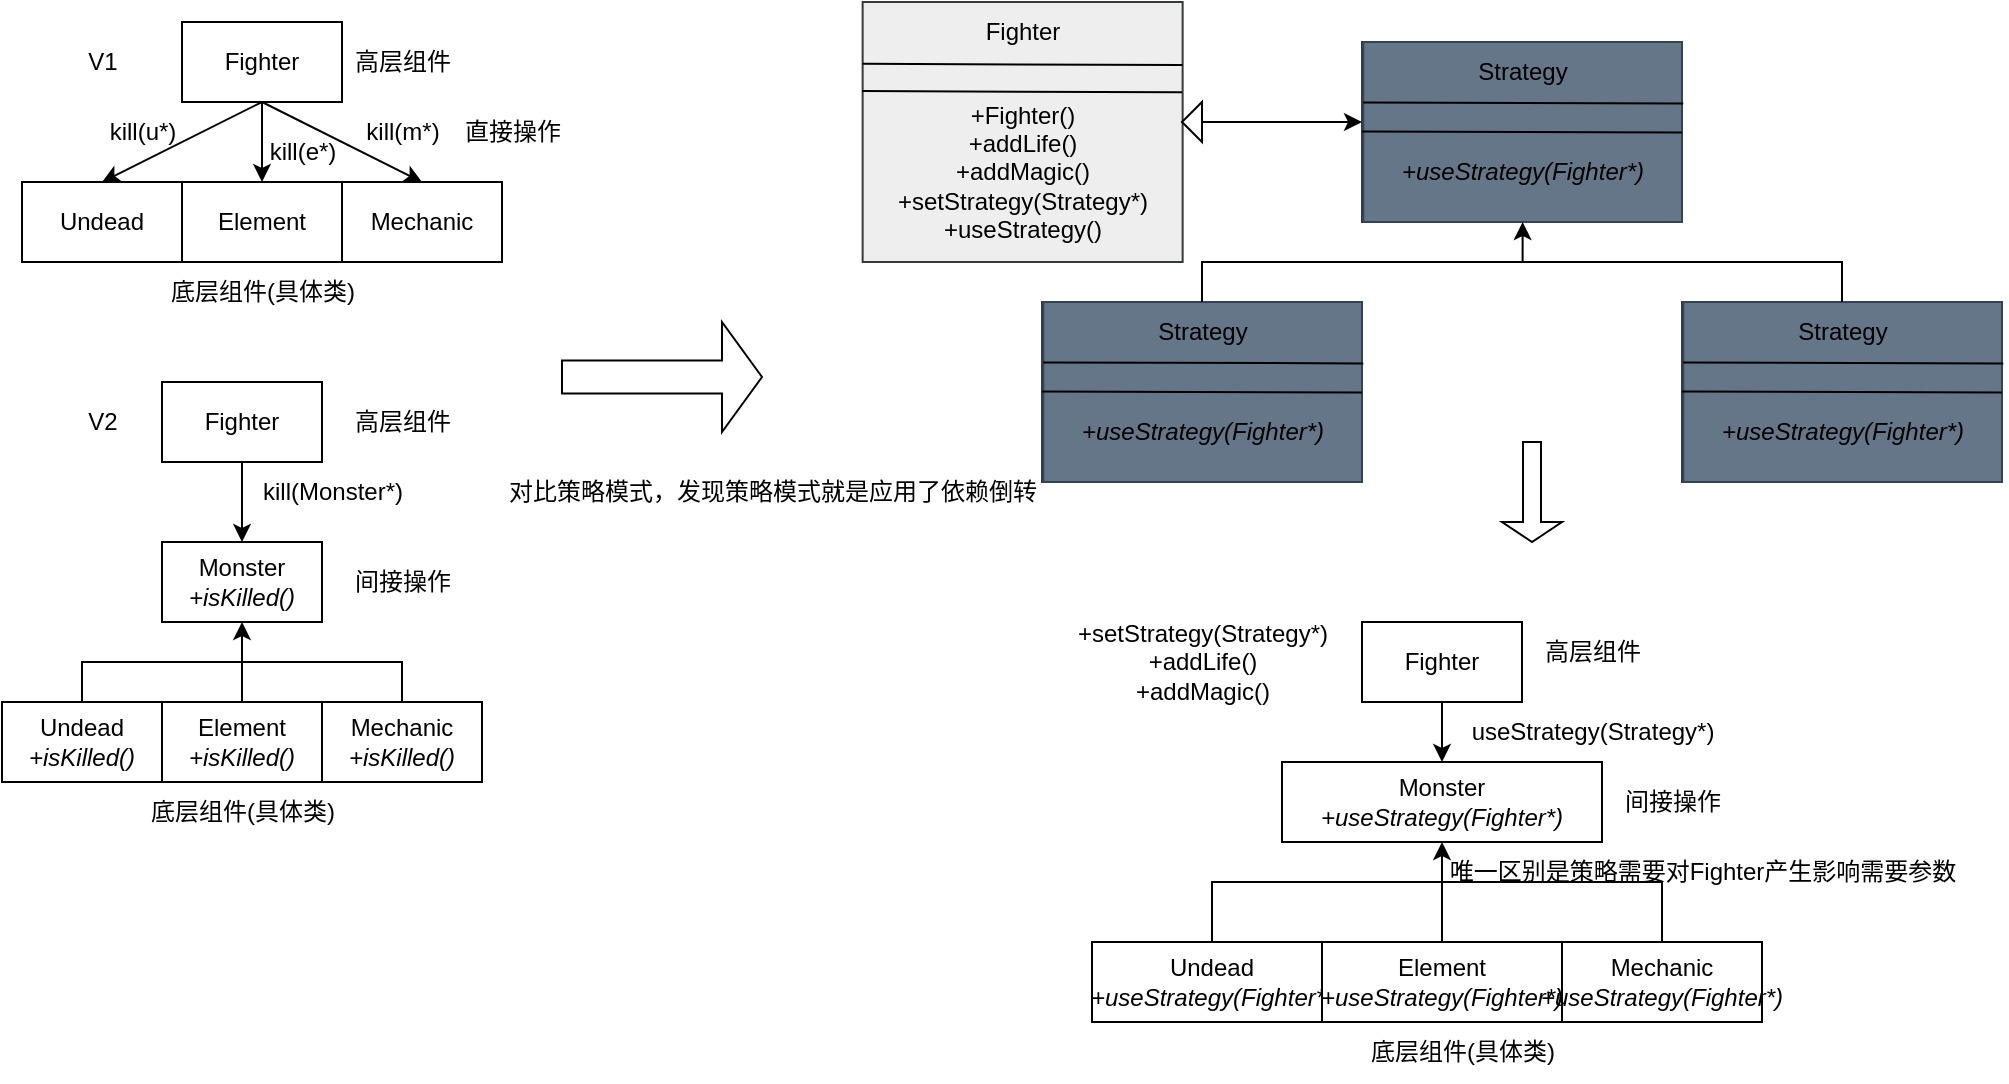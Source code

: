 <mxfile>
    <diagram id="Aw0Czm4y0e_7j45PtQoB" name="第 1 页">
        <mxGraphModel dx="1547" dy="735" grid="1" gridSize="10" guides="1" tooltips="1" connect="1" arrows="1" fold="1" page="1" pageScale="1" pageWidth="1169" pageHeight="827" math="0" shadow="0">
            <root>
                <mxCell id="0"/>
                <mxCell id="1" parent="0"/>
                <mxCell id="19" value="" style="group" vertex="1" connectable="0" parent="1">
                    <mxGeometry x="50" y="20" width="280" height="150" as="geometry"/>
                </mxCell>
                <mxCell id="4" value="Fighter" style="whiteSpace=wrap;html=1;" vertex="1" parent="19">
                    <mxGeometry x="80" width="80" height="40" as="geometry"/>
                </mxCell>
                <mxCell id="5" value="Undead" style="whiteSpace=wrap;html=1;" vertex="1" parent="19">
                    <mxGeometry y="80" width="80" height="40" as="geometry"/>
                </mxCell>
                <mxCell id="10" style="edgeStyle=none;html=1;exitX=0.5;exitY=1;exitDx=0;exitDy=0;entryX=0.5;entryY=0;entryDx=0;entryDy=0;" edge="1" parent="19" source="4" target="5">
                    <mxGeometry relative="1" as="geometry"/>
                </mxCell>
                <mxCell id="6" value="Element" style="whiteSpace=wrap;html=1;" vertex="1" parent="19">
                    <mxGeometry x="80" y="80" width="80" height="40" as="geometry"/>
                </mxCell>
                <mxCell id="9" style="edgeStyle=none;html=1;exitX=0.5;exitY=1;exitDx=0;exitDy=0;entryX=0.5;entryY=0;entryDx=0;entryDy=0;" edge="1" parent="19" source="4" target="6">
                    <mxGeometry relative="1" as="geometry"/>
                </mxCell>
                <mxCell id="7" value="Mechanic" style="whiteSpace=wrap;html=1;" vertex="1" parent="19">
                    <mxGeometry x="160" y="80" width="80" height="40" as="geometry"/>
                </mxCell>
                <mxCell id="11" style="edgeStyle=none;html=1;exitX=0.5;exitY=1;exitDx=0;exitDy=0;entryX=0.5;entryY=0;entryDx=0;entryDy=0;" edge="1" parent="19" source="4" target="7">
                    <mxGeometry relative="1" as="geometry"/>
                </mxCell>
                <mxCell id="8" value="V1" style="text;html=1;align=center;verticalAlign=middle;resizable=0;points=[];autosize=1;strokeColor=none;fillColor=none;" vertex="1" parent="19">
                    <mxGeometry x="20" y="5" width="40" height="30" as="geometry"/>
                </mxCell>
                <mxCell id="12" value="kill(m*)" style="text;html=1;align=center;verticalAlign=middle;resizable=0;points=[];autosize=1;strokeColor=none;fillColor=none;" vertex="1" parent="19">
                    <mxGeometry x="160" y="40" width="60" height="30" as="geometry"/>
                </mxCell>
                <mxCell id="14" value="kill(u*)" style="text;html=1;align=center;verticalAlign=middle;resizable=0;points=[];autosize=1;strokeColor=none;fillColor=none;" vertex="1" parent="19">
                    <mxGeometry x="30" y="40" width="60" height="30" as="geometry"/>
                </mxCell>
                <mxCell id="15" value="kill(e*)" style="text;html=1;align=center;verticalAlign=middle;resizable=0;points=[];autosize=1;strokeColor=none;fillColor=none;" vertex="1" parent="19">
                    <mxGeometry x="110" y="50" width="60" height="30" as="geometry"/>
                </mxCell>
                <mxCell id="16" value="底层组件(具体类)" style="text;html=1;align=center;verticalAlign=middle;resizable=0;points=[];autosize=1;strokeColor=none;fillColor=none;" vertex="1" parent="19">
                    <mxGeometry x="60" y="120" width="120" height="30" as="geometry"/>
                </mxCell>
                <mxCell id="17" value="高层组件" style="text;html=1;align=center;verticalAlign=middle;resizable=0;points=[];autosize=1;strokeColor=none;fillColor=none;" vertex="1" parent="19">
                    <mxGeometry x="155" y="5" width="70" height="30" as="geometry"/>
                </mxCell>
                <mxCell id="18" value="直接操作" style="text;html=1;align=center;verticalAlign=middle;resizable=0;points=[];autosize=1;strokeColor=none;fillColor=none;" vertex="1" parent="19">
                    <mxGeometry x="210" y="40" width="70" height="30" as="geometry"/>
                </mxCell>
                <mxCell id="42" value="" style="group" vertex="1" connectable="0" parent="1">
                    <mxGeometry x="40" y="200" width="240" height="230" as="geometry"/>
                </mxCell>
                <mxCell id="21" value="Fighter" style="whiteSpace=wrap;html=1;" vertex="1" parent="42">
                    <mxGeometry x="80" width="80" height="40" as="geometry"/>
                </mxCell>
                <mxCell id="22" value="Undead&lt;br&gt;&lt;i style=&quot;border-color: var(--border-color);&quot;&gt;+isKilled()&lt;/i&gt;" style="whiteSpace=wrap;html=1;" vertex="1" parent="42">
                    <mxGeometry y="160" width="80" height="40" as="geometry"/>
                </mxCell>
                <mxCell id="24" value="Element&lt;br&gt;&lt;i style=&quot;border-color: var(--border-color);&quot;&gt;+isKilled()&lt;/i&gt;" style="whiteSpace=wrap;html=1;" vertex="1" parent="42">
                    <mxGeometry x="80" y="160" width="80" height="40" as="geometry"/>
                </mxCell>
                <mxCell id="26" value="Mechanic&lt;br&gt;&lt;i style=&quot;border-color: var(--border-color);&quot;&gt;+isKilled()&lt;/i&gt;" style="whiteSpace=wrap;html=1;" vertex="1" parent="42">
                    <mxGeometry x="160" y="160" width="80" height="40" as="geometry"/>
                </mxCell>
                <mxCell id="39" style="edgeStyle=orthogonalEdgeStyle;html=1;exitX=0.5;exitY=0;exitDx=0;exitDy=0;entryX=0.5;entryY=0;entryDx=0;entryDy=0;rounded=0;endArrow=none;endFill=0;" edge="1" parent="42" source="22" target="26">
                    <mxGeometry relative="1" as="geometry">
                        <mxPoint x="160" y="130" as="targetPoint"/>
                        <Array as="points">
                            <mxPoint x="40" y="140"/>
                            <mxPoint x="200" y="140"/>
                        </Array>
                    </mxGeometry>
                </mxCell>
                <mxCell id="28" value="V2" style="text;html=1;align=center;verticalAlign=middle;resizable=0;points=[];autosize=1;strokeColor=none;fillColor=none;" vertex="1" parent="42">
                    <mxGeometry x="30" y="5" width="40" height="30" as="geometry"/>
                </mxCell>
                <mxCell id="32" value="底层组件(具体类)" style="text;html=1;align=center;verticalAlign=middle;resizable=0;points=[];autosize=1;strokeColor=none;fillColor=none;" vertex="1" parent="42">
                    <mxGeometry x="60" y="200" width="120" height="30" as="geometry"/>
                </mxCell>
                <mxCell id="33" value="高层组件" style="text;html=1;align=center;verticalAlign=middle;resizable=0;points=[];autosize=1;strokeColor=none;fillColor=none;" vertex="1" parent="42">
                    <mxGeometry x="165" y="5" width="70" height="30" as="geometry"/>
                </mxCell>
                <mxCell id="34" value="间接操作" style="text;html=1;align=center;verticalAlign=middle;resizable=0;points=[];autosize=1;strokeColor=none;fillColor=none;" vertex="1" parent="42">
                    <mxGeometry x="165" y="85" width="70" height="30" as="geometry"/>
                </mxCell>
                <mxCell id="37" value="Monster&lt;br&gt;&lt;i&gt;+isKilled()&lt;/i&gt;" style="whiteSpace=wrap;html=1;" vertex="1" parent="42">
                    <mxGeometry x="80" y="80" width="80" height="40" as="geometry"/>
                </mxCell>
                <mxCell id="40" style="edgeStyle=orthogonalEdgeStyle;rounded=0;html=1;exitX=0.5;exitY=1;exitDx=0;exitDy=0;entryX=0.5;entryY=0;entryDx=0;entryDy=0;endArrow=classic;endFill=1;" edge="1" parent="42" source="21" target="37">
                    <mxGeometry relative="1" as="geometry"/>
                </mxCell>
                <mxCell id="38" style="edgeStyle=none;html=1;entryX=0.5;entryY=1;entryDx=0;entryDy=0;" edge="1" parent="42" source="24" target="37">
                    <mxGeometry relative="1" as="geometry"/>
                </mxCell>
                <mxCell id="41" value="kill(Monster*)" style="text;html=1;align=center;verticalAlign=middle;resizable=0;points=[];autosize=1;strokeColor=none;fillColor=none;" vertex="1" parent="42">
                    <mxGeometry x="120" y="40" width="90" height="30" as="geometry"/>
                </mxCell>
                <mxCell id="46" value="对比策略模式，发现策略模式就是应用了依赖倒转" style="text;html=1;align=center;verticalAlign=middle;resizable=0;points=[];autosize=1;strokeColor=none;fillColor=none;" vertex="1" parent="1">
                    <mxGeometry x="280" y="240" width="290" height="30" as="geometry"/>
                </mxCell>
                <mxCell id="48" value="" style="shape=singleArrow;whiteSpace=wrap;html=1;" vertex="1" parent="1">
                    <mxGeometry x="320" y="170" width="100" height="55" as="geometry"/>
                </mxCell>
                <mxCell id="49" value="" style="group" vertex="1" connectable="0" parent="1">
                    <mxGeometry x="470" y="10" width="570" height="530" as="geometry"/>
                </mxCell>
                <mxCell id="50" value="" style="group" vertex="1" connectable="0" parent="49">
                    <mxGeometry x="250" y="20" width="160" height="90" as="geometry"/>
                </mxCell>
                <mxCell id="51" value="" style="group;fillColor=#eeeeee;strokeColor=#36393d;container=0;" vertex="1" connectable="0" parent="50">
                    <mxGeometry width="160" height="90" as="geometry"/>
                </mxCell>
                <mxCell id="52" value="" style="whiteSpace=wrap;html=1;fillColor=#647687;strokeColor=#314354;fontColor=#ffffff;" vertex="1" parent="50">
                    <mxGeometry x="0.637" width="159.363" height="90" as="geometry"/>
                </mxCell>
                <mxCell id="53" value="" style="edgeStyle=none;orthogonalLoop=1;jettySize=auto;html=1;endArrow=none;endFill=0;entryX=1.004;entryY=0.341;entryDx=0;entryDy=0;entryPerimeter=0;rounded=0;" edge="1" parent="50" target="52">
                    <mxGeometry width="100" relative="1" as="geometry">
                        <mxPoint x="0.637" y="30.23" as="sourcePoint"/>
                        <mxPoint x="128" y="30" as="targetPoint"/>
                        <Array as="points"/>
                    </mxGeometry>
                </mxCell>
                <mxCell id="54" value="" style="edgeStyle=none;orthogonalLoop=1;jettySize=auto;html=1;endArrow=none;endFill=0;entryX=1.004;entryY=0.341;entryDx=0;entryDy=0;entryPerimeter=0;rounded=0;" edge="1" parent="50">
                    <mxGeometry width="100" relative="1" as="geometry">
                        <mxPoint y="44.77" as="sourcePoint"/>
                        <mxPoint x="160" y="45.23" as="targetPoint"/>
                        <Array as="points"/>
                    </mxGeometry>
                </mxCell>
                <mxCell id="55" value="Strategy" style="text;html=1;align=center;verticalAlign=middle;resizable=0;points=[];autosize=1;strokeColor=none;fillColor=none;" vertex="1" parent="50">
                    <mxGeometry x="45" width="70" height="30" as="geometry"/>
                </mxCell>
                <mxCell id="56" value="&lt;i&gt;+useStrategy(Fighter*)&lt;/i&gt;" style="text;html=1;align=center;verticalAlign=middle;resizable=0;points=[];autosize=1;strokeColor=none;fillColor=none;" vertex="1" parent="50">
                    <mxGeometry x="10" y="50" width="140" height="30" as="geometry"/>
                </mxCell>
                <mxCell id="57" value="" style="group" vertex="1" connectable="0" parent="49">
                    <mxGeometry x="90" y="150" width="160" height="90" as="geometry"/>
                </mxCell>
                <mxCell id="58" value="" style="group;fillColor=#eeeeee;strokeColor=#36393d;container=0;" vertex="1" connectable="0" parent="57">
                    <mxGeometry width="160" height="90" as="geometry"/>
                </mxCell>
                <mxCell id="59" value="" style="whiteSpace=wrap;html=1;fillColor=#647687;strokeColor=#314354;fontColor=#ffffff;" vertex="1" parent="57">
                    <mxGeometry x="0.637" width="159.363" height="90" as="geometry"/>
                </mxCell>
                <mxCell id="60" value="" style="edgeStyle=none;orthogonalLoop=1;jettySize=auto;html=1;endArrow=none;endFill=0;entryX=1.004;entryY=0.341;entryDx=0;entryDy=0;entryPerimeter=0;rounded=0;" edge="1" parent="57" target="59">
                    <mxGeometry width="100" relative="1" as="geometry">
                        <mxPoint x="0.637" y="30.23" as="sourcePoint"/>
                        <mxPoint x="128" y="30" as="targetPoint"/>
                        <Array as="points"/>
                    </mxGeometry>
                </mxCell>
                <mxCell id="61" value="" style="edgeStyle=none;orthogonalLoop=1;jettySize=auto;html=1;endArrow=none;endFill=0;entryX=1.004;entryY=0.341;entryDx=0;entryDy=0;entryPerimeter=0;rounded=0;" edge="1" parent="57">
                    <mxGeometry width="100" relative="1" as="geometry">
                        <mxPoint y="44.77" as="sourcePoint"/>
                        <mxPoint x="160" y="45.23" as="targetPoint"/>
                        <Array as="points"/>
                    </mxGeometry>
                </mxCell>
                <mxCell id="62" value="Strategy" style="text;html=1;align=center;verticalAlign=middle;resizable=0;points=[];autosize=1;strokeColor=none;fillColor=none;" vertex="1" parent="57">
                    <mxGeometry x="45" width="70" height="30" as="geometry"/>
                </mxCell>
                <mxCell id="63" value="&lt;i&gt;+useStrategy(Fighter*)&lt;/i&gt;" style="text;html=1;align=center;verticalAlign=middle;resizable=0;points=[];autosize=1;strokeColor=none;fillColor=none;" vertex="1" parent="57">
                    <mxGeometry x="10" y="50" width="140" height="30" as="geometry"/>
                </mxCell>
                <mxCell id="64" value="" style="group" vertex="1" connectable="0" parent="49">
                    <mxGeometry x="410" y="150" width="160" height="90" as="geometry"/>
                </mxCell>
                <mxCell id="65" value="" style="group;fillColor=#eeeeee;strokeColor=#36393d;container=0;" vertex="1" connectable="0" parent="64">
                    <mxGeometry width="160" height="90" as="geometry"/>
                </mxCell>
                <mxCell id="66" value="" style="whiteSpace=wrap;html=1;fillColor=#647687;strokeColor=#314354;fontColor=#ffffff;" vertex="1" parent="64">
                    <mxGeometry x="0.637" width="159.363" height="90" as="geometry"/>
                </mxCell>
                <mxCell id="67" value="" style="edgeStyle=none;orthogonalLoop=1;jettySize=auto;html=1;endArrow=none;endFill=0;entryX=1.004;entryY=0.341;entryDx=0;entryDy=0;entryPerimeter=0;rounded=0;" edge="1" parent="64" target="66">
                    <mxGeometry width="100" relative="1" as="geometry">
                        <mxPoint x="0.637" y="30.23" as="sourcePoint"/>
                        <mxPoint x="128" y="30" as="targetPoint"/>
                        <Array as="points"/>
                    </mxGeometry>
                </mxCell>
                <mxCell id="68" value="" style="edgeStyle=none;orthogonalLoop=1;jettySize=auto;html=1;endArrow=none;endFill=0;entryX=1.004;entryY=0.341;entryDx=0;entryDy=0;entryPerimeter=0;rounded=0;" edge="1" parent="64">
                    <mxGeometry width="100" relative="1" as="geometry">
                        <mxPoint y="44.77" as="sourcePoint"/>
                        <mxPoint x="160" y="45.23" as="targetPoint"/>
                        <Array as="points"/>
                    </mxGeometry>
                </mxCell>
                <mxCell id="69" value="Strategy" style="text;html=1;align=center;verticalAlign=middle;resizable=0;points=[];autosize=1;strokeColor=none;fillColor=none;" vertex="1" parent="64">
                    <mxGeometry x="45" width="70" height="30" as="geometry"/>
                </mxCell>
                <mxCell id="70" value="&lt;i&gt;+useStrategy(Fighter*)&lt;/i&gt;" style="text;html=1;align=center;verticalAlign=middle;resizable=0;points=[];autosize=1;strokeColor=none;fillColor=none;" vertex="1" parent="64">
                    <mxGeometry x="10" y="50" width="140" height="30" as="geometry"/>
                </mxCell>
                <mxCell id="71" style="edgeStyle=orthogonalEdgeStyle;html=1;entryX=0.5;entryY=1;entryDx=0;entryDy=0;rounded=0;" edge="1" parent="49" source="62" target="52">
                    <mxGeometry relative="1" as="geometry">
                        <Array as="points">
                            <mxPoint x="170" y="130"/>
                            <mxPoint x="330" y="130"/>
                        </Array>
                    </mxGeometry>
                </mxCell>
                <mxCell id="72" style="edgeStyle=orthogonalEdgeStyle;rounded=0;html=1;endArrow=none;endFill=0;" edge="1" parent="49" source="69">
                    <mxGeometry relative="1" as="geometry">
                        <mxPoint x="330" y="130" as="targetPoint"/>
                        <Array as="points">
                            <mxPoint x="490" y="130"/>
                        </Array>
                    </mxGeometry>
                </mxCell>
                <mxCell id="73" value="" style="group" vertex="1" connectable="0" parent="49">
                    <mxGeometry width="160.32" height="130" as="geometry"/>
                </mxCell>
                <mxCell id="74" value="" style="group;fillColor=#eeeeee;strokeColor=#36393d;container=0;" vertex="1" connectable="0" parent="73">
                    <mxGeometry x="0.32" width="160" height="130" as="geometry"/>
                </mxCell>
                <mxCell id="75" value="" style="edgeStyle=none;orthogonalLoop=1;jettySize=auto;html=1;endArrow=none;endFill=0;entryX=1.004;entryY=0.341;entryDx=0;entryDy=0;entryPerimeter=0;rounded=0;" edge="1" parent="73">
                    <mxGeometry width="100" relative="1" as="geometry">
                        <mxPoint x="0.32" y="30.909" as="sourcePoint"/>
                        <mxPoint x="160.32" y="31.536" as="targetPoint"/>
                        <Array as="points"/>
                    </mxGeometry>
                </mxCell>
                <mxCell id="76" value="" style="edgeStyle=none;orthogonalLoop=1;jettySize=auto;html=1;endArrow=none;endFill=0;entryX=1.004;entryY=0.341;entryDx=0;entryDy=0;entryPerimeter=0;rounded=0;" edge="1" parent="73">
                    <mxGeometry width="100" relative="1" as="geometry">
                        <mxPoint y="44.545" as="sourcePoint"/>
                        <mxPoint x="160" y="45.173" as="targetPoint"/>
                        <Array as="points"/>
                    </mxGeometry>
                </mxCell>
                <mxCell id="77" value="Fighter" style="text;html=1;align=center;verticalAlign=middle;resizable=0;points=[];autosize=1;strokeColor=none;fillColor=none;" vertex="1" parent="73">
                    <mxGeometry x="50.16" width="60" height="30" as="geometry"/>
                </mxCell>
                <mxCell id="78" value="+Fighter()&lt;br&gt;+addLife()&lt;br&gt;+addMagic()&lt;br&gt;+setStrategy(Strategy*)&lt;br&gt;+useStrategy()" style="text;html=1;align=center;verticalAlign=middle;resizable=0;points=[];autosize=1;strokeColor=none;fillColor=none;" vertex="1" parent="73">
                    <mxGeometry x="5.16" y="39.998" width="150" height="90" as="geometry"/>
                </mxCell>
                <mxCell id="79" style="edgeStyle=none;html=1;exitX=0;exitY=0.5;exitDx=0;exitDy=0;rounded=0;strokeColor=default;endArrow=classic;endFill=1;" edge="1" parent="49" source="80">
                    <mxGeometry relative="1" as="geometry">
                        <mxPoint x="250" y="60" as="targetPoint"/>
                    </mxGeometry>
                </mxCell>
                <mxCell id="80" value="" style="triangle;whiteSpace=wrap;html=1;rotation=-180;" vertex="1" parent="49">
                    <mxGeometry x="160" y="50" width="10" height="20" as="geometry"/>
                </mxCell>
                <mxCell id="81" value="" style="shape=singleArrow;direction=south;whiteSpace=wrap;html=1;" vertex="1" parent="49">
                    <mxGeometry x="320" y="220" width="30" height="50" as="geometry"/>
                </mxCell>
                <mxCell id="83" value="Fighter" style="whiteSpace=wrap;html=1;" vertex="1" parent="49">
                    <mxGeometry x="250" y="310" width="80" height="40" as="geometry"/>
                </mxCell>
                <mxCell id="84" value="Undead&lt;br&gt;&lt;i style=&quot;border-color: var(--border-color);&quot;&gt;+useStrategy(Fighter*)&lt;/i&gt;" style="whiteSpace=wrap;html=1;" vertex="1" parent="49">
                    <mxGeometry x="115" y="470" width="120" height="40" as="geometry"/>
                </mxCell>
                <mxCell id="85" value="Element&lt;br&gt;&lt;i style=&quot;border-color: var(--border-color);&quot;&gt;+useStrategy(Fighter*)&lt;/i&gt;" style="whiteSpace=wrap;html=1;" vertex="1" parent="49">
                    <mxGeometry x="230" y="470" width="120" height="40" as="geometry"/>
                </mxCell>
                <mxCell id="86" value="Mechanic&lt;br&gt;&lt;i style=&quot;border-color: var(--border-color);&quot;&gt;+useStrategy(Fighter*)&lt;/i&gt;" style="whiteSpace=wrap;html=1;" vertex="1" parent="49">
                    <mxGeometry x="350" y="470" width="100" height="40" as="geometry"/>
                </mxCell>
                <mxCell id="87" style="edgeStyle=orthogonalEdgeStyle;html=1;exitX=0.5;exitY=0;exitDx=0;exitDy=0;entryX=0.5;entryY=0;entryDx=0;entryDy=0;rounded=0;endArrow=none;endFill=0;" edge="1" parent="49" source="84" target="86">
                    <mxGeometry relative="1" as="geometry">
                        <mxPoint x="360" y="430" as="targetPoint"/>
                        <Array as="points">
                            <mxPoint x="175" y="440"/>
                            <mxPoint x="400" y="440"/>
                        </Array>
                    </mxGeometry>
                </mxCell>
                <mxCell id="89" value="底层组件(具体类)" style="text;html=1;align=center;verticalAlign=middle;resizable=0;points=[];autosize=1;strokeColor=none;fillColor=none;" vertex="1" parent="49">
                    <mxGeometry x="240" y="510" width="120" height="30" as="geometry"/>
                </mxCell>
                <mxCell id="90" value="高层组件" style="text;html=1;align=center;verticalAlign=middle;resizable=0;points=[];autosize=1;strokeColor=none;fillColor=none;" vertex="1" parent="49">
                    <mxGeometry x="330" y="310" width="70" height="30" as="geometry"/>
                </mxCell>
                <mxCell id="91" value="间接操作" style="text;html=1;align=center;verticalAlign=middle;resizable=0;points=[];autosize=1;strokeColor=none;fillColor=none;" vertex="1" parent="49">
                    <mxGeometry x="370" y="385" width="70" height="30" as="geometry"/>
                </mxCell>
                <mxCell id="92" value="Monster&lt;br&gt;&lt;i&gt;+useStrategy(Fighter*)&lt;/i&gt;" style="whiteSpace=wrap;html=1;" vertex="1" parent="49">
                    <mxGeometry x="210" y="380" width="160" height="40" as="geometry"/>
                </mxCell>
                <mxCell id="93" style="edgeStyle=orthogonalEdgeStyle;rounded=0;html=1;exitX=0.5;exitY=1;exitDx=0;exitDy=0;entryX=0.5;entryY=0;entryDx=0;entryDy=0;endArrow=classic;endFill=1;" edge="1" parent="49" source="83" target="92">
                    <mxGeometry relative="1" as="geometry"/>
                </mxCell>
                <mxCell id="94" style="edgeStyle=none;html=1;entryX=0.5;entryY=1;entryDx=0;entryDy=0;" edge="1" parent="49" source="85" target="92">
                    <mxGeometry relative="1" as="geometry"/>
                </mxCell>
                <mxCell id="95" value="useStrategy(Strategy*)" style="text;html=1;align=center;verticalAlign=middle;resizable=0;points=[];autosize=1;strokeColor=none;fillColor=none;" vertex="1" parent="49">
                    <mxGeometry x="295" y="350" width="140" height="30" as="geometry"/>
                </mxCell>
                <mxCell id="97" value="唯一区别是策略需要对Fighter产生影响需要参数" style="text;html=1;align=center;verticalAlign=middle;resizable=0;points=[];autosize=1;strokeColor=none;fillColor=none;" vertex="1" parent="49">
                    <mxGeometry x="280" y="420" width="280" height="30" as="geometry"/>
                </mxCell>
                <mxCell id="98" value="+setStrategy(Strategy*)&lt;br&gt;+addLife()&lt;br&gt;+addMagic()" style="text;html=1;align=center;verticalAlign=middle;resizable=0;points=[];autosize=1;strokeColor=none;fillColor=none;" vertex="1" parent="49">
                    <mxGeometry x="95" y="300" width="150" height="60" as="geometry"/>
                </mxCell>
            </root>
        </mxGraphModel>
    </diagram>
</mxfile>